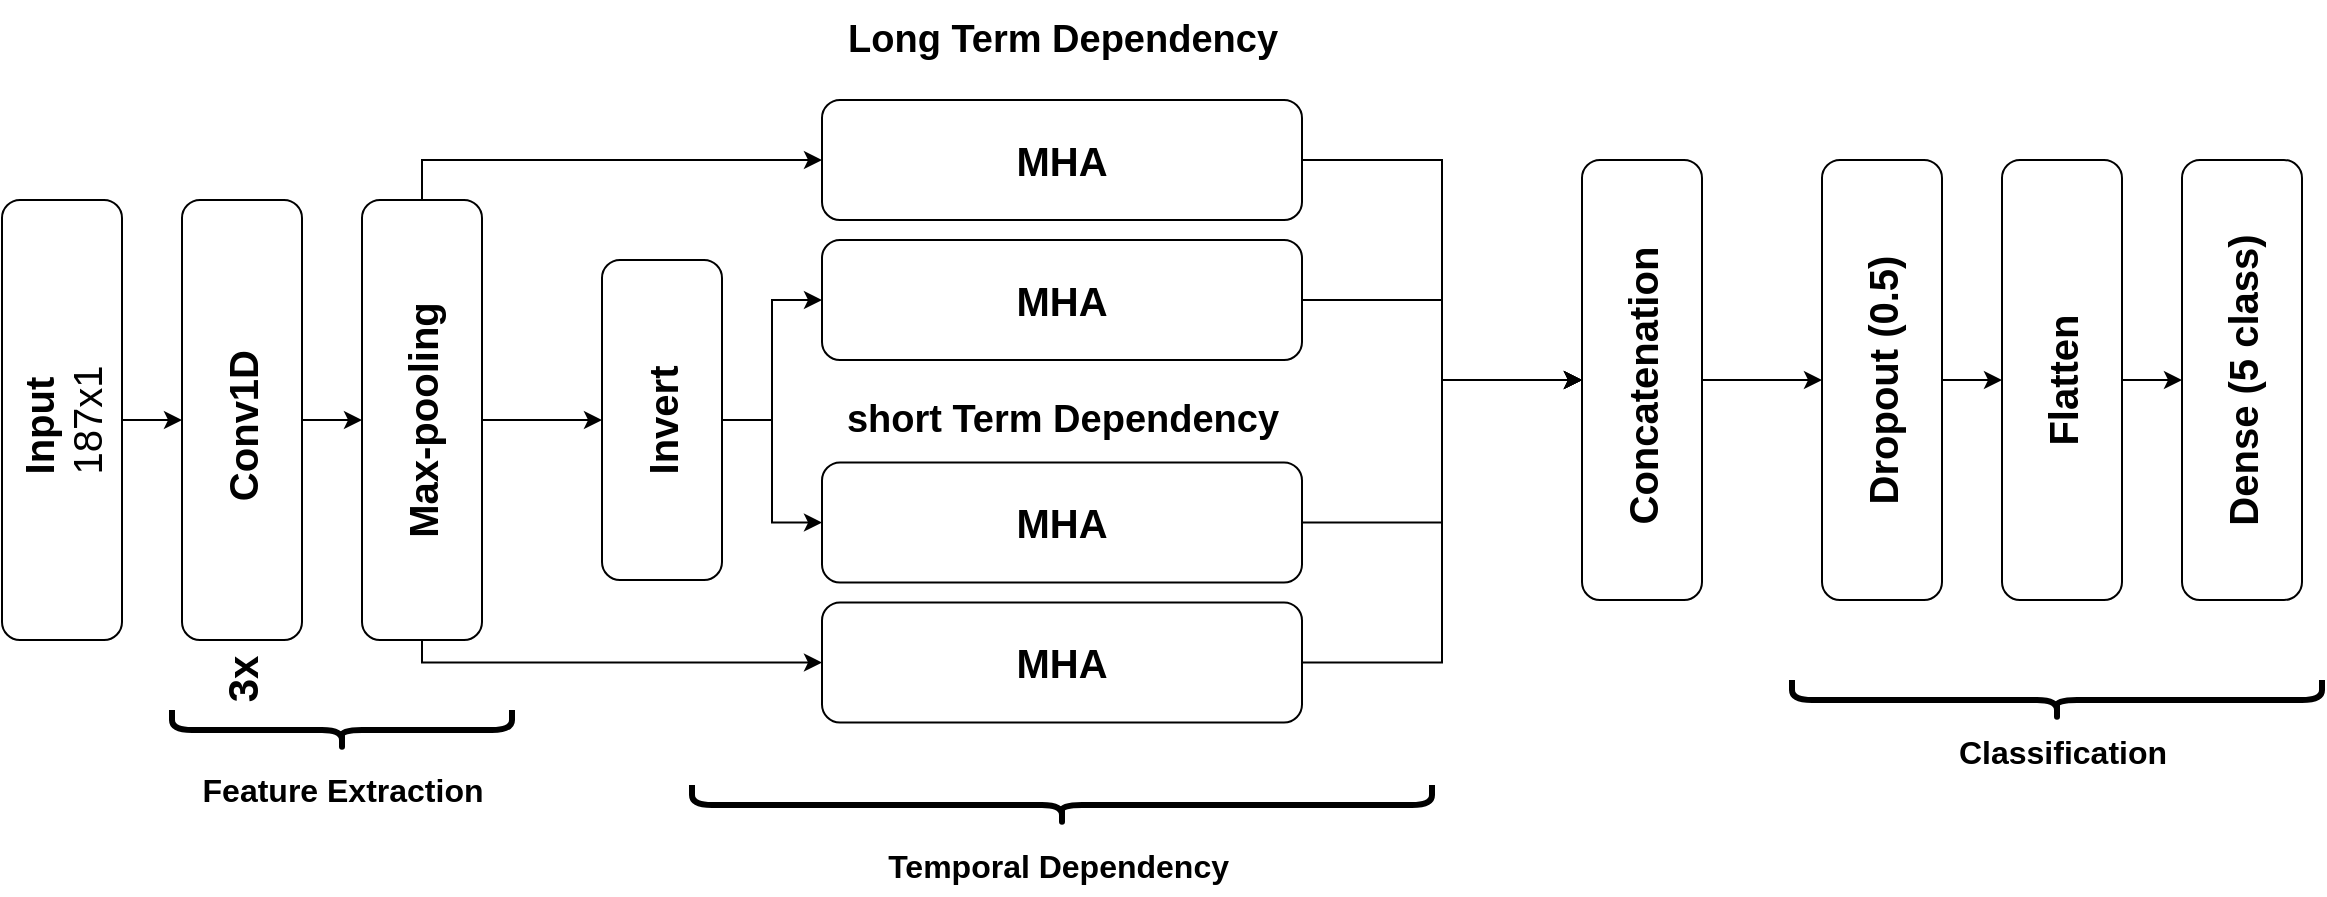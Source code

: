 <mxfile version="21.5.0" type="device">
  <diagram name="Page-1" id="jBH96hN2cqyDH_TdCHFg">
    <mxGraphModel dx="1235" dy="834" grid="1" gridSize="10" guides="1" tooltips="1" connect="1" arrows="1" fold="1" page="1" pageScale="1" pageWidth="1200" pageHeight="1600" math="0" shadow="0">
      <root>
        <mxCell id="0" />
        <mxCell id="1" parent="0" />
        <mxCell id="Unxo0jtp3hiDSAeCpCOh-197" style="edgeStyle=orthogonalEdgeStyle;rounded=0;orthogonalLoop=1;jettySize=auto;html=1;entryX=0.5;entryY=0;entryDx=0;entryDy=0;" edge="1" parent="1" source="Unxo0jtp3hiDSAeCpCOh-198" target="Unxo0jtp3hiDSAeCpCOh-200">
          <mxGeometry relative="1" as="geometry" />
        </mxCell>
        <mxCell id="Unxo0jtp3hiDSAeCpCOh-198" value="&lt;b style=&quot;font-size: 20px;&quot;&gt;Input&amp;nbsp;&lt;/b&gt;&lt;br style=&quot;font-size: 20px;&quot;&gt;187x1" style="rounded=1;whiteSpace=wrap;html=1;fontSize=20;rotation=-90;" vertex="1" parent="1">
          <mxGeometry x="100" y="260" width="220" height="60" as="geometry" />
        </mxCell>
        <mxCell id="Unxo0jtp3hiDSAeCpCOh-199" style="edgeStyle=orthogonalEdgeStyle;rounded=0;orthogonalLoop=1;jettySize=auto;html=1;" edge="1" parent="1" source="Unxo0jtp3hiDSAeCpCOh-200" target="Unxo0jtp3hiDSAeCpCOh-204">
          <mxGeometry relative="1" as="geometry" />
        </mxCell>
        <mxCell id="Unxo0jtp3hiDSAeCpCOh-200" value="&lt;b&gt;Conv1D&amp;nbsp;&lt;br&gt;&lt;/b&gt;" style="rounded=1;whiteSpace=wrap;html=1;fontSize=20;rotation=-90;" vertex="1" parent="1">
          <mxGeometry x="190" y="260" width="220" height="60" as="geometry" />
        </mxCell>
        <mxCell id="Unxo0jtp3hiDSAeCpCOh-201" value="&lt;b&gt;&lt;font style=&quot;font-size: 21px;&quot;&gt;3x&lt;/font&gt;&lt;/b&gt;" style="text;html=1;align=center;verticalAlign=middle;resizable=0;points=[];autosize=1;strokeColor=none;fillColor=none;rotation=-90;" vertex="1" parent="1">
          <mxGeometry x="275" y="400" width="50" height="40" as="geometry" />
        </mxCell>
        <mxCell id="Unxo0jtp3hiDSAeCpCOh-296" style="edgeStyle=orthogonalEdgeStyle;rounded=0;orthogonalLoop=1;jettySize=auto;html=1;entryX=0.5;entryY=0;entryDx=0;entryDy=0;" edge="1" parent="1" source="Unxo0jtp3hiDSAeCpCOh-204" target="Unxo0jtp3hiDSAeCpCOh-293">
          <mxGeometry relative="1" as="geometry" />
        </mxCell>
        <mxCell id="Unxo0jtp3hiDSAeCpCOh-301" style="edgeStyle=orthogonalEdgeStyle;rounded=0;orthogonalLoop=1;jettySize=auto;html=1;entryX=0;entryY=0.5;entryDx=0;entryDy=0;" edge="1" parent="1" source="Unxo0jtp3hiDSAeCpCOh-204" target="Unxo0jtp3hiDSAeCpCOh-291">
          <mxGeometry relative="1" as="geometry">
            <Array as="points">
              <mxPoint x="390" y="411" />
            </Array>
          </mxGeometry>
        </mxCell>
        <mxCell id="Unxo0jtp3hiDSAeCpCOh-303" style="edgeStyle=orthogonalEdgeStyle;rounded=0;orthogonalLoop=1;jettySize=auto;html=1;entryX=0;entryY=0.5;entryDx=0;entryDy=0;" edge="1" parent="1" source="Unxo0jtp3hiDSAeCpCOh-204" target="Unxo0jtp3hiDSAeCpCOh-288">
          <mxGeometry relative="1" as="geometry">
            <Array as="points">
              <mxPoint x="390" y="160" />
            </Array>
          </mxGeometry>
        </mxCell>
        <mxCell id="Unxo0jtp3hiDSAeCpCOh-204" value="&lt;b&gt;Max-pooling&lt;br&gt;&lt;/b&gt;" style="rounded=1;whiteSpace=wrap;html=1;fontSize=20;rotation=-90;" vertex="1" parent="1">
          <mxGeometry x="280" y="260" width="220" height="60" as="geometry" />
        </mxCell>
        <mxCell id="Unxo0jtp3hiDSAeCpCOh-238" style="edgeStyle=orthogonalEdgeStyle;rounded=0;orthogonalLoop=1;jettySize=auto;html=1;entryX=0.5;entryY=0;entryDx=0;entryDy=0;" edge="1" parent="1" source="Unxo0jtp3hiDSAeCpCOh-239" target="Unxo0jtp3hiDSAeCpCOh-241">
          <mxGeometry relative="1" as="geometry" />
        </mxCell>
        <mxCell id="Unxo0jtp3hiDSAeCpCOh-239" value="&lt;b&gt;Dropout (0.5)&lt;br&gt;&lt;/b&gt;" style="rounded=1;whiteSpace=wrap;html=1;fontSize=20;rotation=-90;" vertex="1" parent="1">
          <mxGeometry x="1010" y="240" width="220" height="60" as="geometry" />
        </mxCell>
        <mxCell id="Unxo0jtp3hiDSAeCpCOh-240" style="edgeStyle=orthogonalEdgeStyle;rounded=0;orthogonalLoop=1;jettySize=auto;html=1;" edge="1" parent="1" source="Unxo0jtp3hiDSAeCpCOh-241" target="Unxo0jtp3hiDSAeCpCOh-242">
          <mxGeometry relative="1" as="geometry" />
        </mxCell>
        <mxCell id="Unxo0jtp3hiDSAeCpCOh-241" value="&lt;b&gt;Flatten&lt;br&gt;&lt;/b&gt;" style="rounded=1;whiteSpace=wrap;html=1;fontSize=20;rotation=-90;" vertex="1" parent="1">
          <mxGeometry x="1100" y="240" width="220" height="60" as="geometry" />
        </mxCell>
        <mxCell id="Unxo0jtp3hiDSAeCpCOh-242" value="&lt;b&gt;Dense (5 class)&lt;br&gt;&lt;/b&gt;" style="rounded=1;whiteSpace=wrap;html=1;fontSize=20;rotation=-90;" vertex="1" parent="1">
          <mxGeometry x="1190" y="240" width="220" height="60" as="geometry" />
        </mxCell>
        <mxCell id="Unxo0jtp3hiDSAeCpCOh-243" value="" style="shape=curlyBracket;whiteSpace=wrap;html=1;rounded=1;labelPosition=left;verticalLabelPosition=middle;align=right;verticalAlign=middle;rotation=-90;size=0.5;fontStyle=0;fontSize=22;strokeWidth=3;" vertex="1" parent="1">
          <mxGeometry x="1197.5" y="297.5" width="20" height="265" as="geometry" />
        </mxCell>
        <mxCell id="Unxo0jtp3hiDSAeCpCOh-244" value="&lt;b&gt;&lt;font style=&quot;font-size: 16px;&quot;&gt;Classification&lt;/font&gt;&lt;/b&gt;" style="text;html=1;align=center;verticalAlign=middle;resizable=0;points=[];autosize=1;strokeColor=none;fillColor=none;" vertex="1" parent="1">
          <mxGeometry x="1145" y="441.25" width="130" height="30" as="geometry" />
        </mxCell>
        <mxCell id="Unxo0jtp3hiDSAeCpCOh-245" value="" style="shape=curlyBracket;whiteSpace=wrap;html=1;rounded=1;labelPosition=left;verticalLabelPosition=middle;align=right;verticalAlign=middle;rotation=-90;size=0.5;fontStyle=0;fontSize=22;strokeWidth=3;" vertex="1" parent="1">
          <mxGeometry x="700" y="297.5" width="20" height="370" as="geometry" />
        </mxCell>
        <mxCell id="Unxo0jtp3hiDSAeCpCOh-246" value="&lt;b&gt;&lt;font style=&quot;font-size: 16px;&quot;&gt;Temporal Dependency&amp;nbsp;&lt;/font&gt;&lt;/b&gt;" style="text;html=1;align=center;verticalAlign=middle;resizable=0;points=[];autosize=1;strokeColor=none;fillColor=none;" vertex="1" parent="1">
          <mxGeometry x="610" y="497.5" width="200" height="30" as="geometry" />
        </mxCell>
        <mxCell id="Unxo0jtp3hiDSAeCpCOh-247" value="" style="shape=curlyBracket;whiteSpace=wrap;html=1;rounded=1;labelPosition=left;verticalLabelPosition=middle;align=right;verticalAlign=middle;rotation=-90;size=0.5;fontStyle=0;fontSize=22;strokeWidth=3;" vertex="1" parent="1">
          <mxGeometry x="340" y="360" width="20" height="170" as="geometry" />
        </mxCell>
        <mxCell id="Unxo0jtp3hiDSAeCpCOh-248" value="&lt;b&gt;&lt;font style=&quot;font-size: 16px;&quot;&gt;Feature Extraction&lt;/font&gt;&lt;/b&gt;" style="text;html=1;align=center;verticalAlign=middle;resizable=0;points=[];autosize=1;strokeColor=none;fillColor=none;" vertex="1" parent="1">
          <mxGeometry x="270" y="460" width="160" height="30" as="geometry" />
        </mxCell>
        <mxCell id="Unxo0jtp3hiDSAeCpCOh-283" value="&lt;b&gt;&lt;font style=&quot;font-size: 19px;&quot;&gt;Long Term Dependency&lt;/font&gt;&lt;/b&gt;" style="text;html=1;align=center;verticalAlign=middle;resizable=0;points=[];autosize=1;strokeColor=none;fillColor=none;" vertex="1" parent="1">
          <mxGeometry x="590" y="80" width="240" height="40" as="geometry" />
        </mxCell>
        <mxCell id="Unxo0jtp3hiDSAeCpCOh-284" style="edgeStyle=orthogonalEdgeStyle;rounded=0;orthogonalLoop=1;jettySize=auto;html=1;" edge="1" parent="1" source="Unxo0jtp3hiDSAeCpCOh-285" target="Unxo0jtp3hiDSAeCpCOh-239">
          <mxGeometry relative="1" as="geometry" />
        </mxCell>
        <mxCell id="Unxo0jtp3hiDSAeCpCOh-285" value="&lt;b&gt;Concatenation&amp;nbsp;&lt;br&gt;&lt;/b&gt;" style="rounded=1;whiteSpace=wrap;html=1;fontSize=20;rotation=-90;" vertex="1" parent="1">
          <mxGeometry x="890" y="240" width="220" height="60" as="geometry" />
        </mxCell>
        <mxCell id="Unxo0jtp3hiDSAeCpCOh-308" style="edgeStyle=orthogonalEdgeStyle;rounded=0;orthogonalLoop=1;jettySize=auto;html=1;" edge="1" parent="1" source="Unxo0jtp3hiDSAeCpCOh-288" target="Unxo0jtp3hiDSAeCpCOh-285">
          <mxGeometry relative="1" as="geometry" />
        </mxCell>
        <mxCell id="Unxo0jtp3hiDSAeCpCOh-288" value="&lt;font style=&quot;font-size: 20px;&quot;&gt;&lt;b&gt;MHA&lt;/b&gt;&lt;/font&gt;" style="rounded=1;whiteSpace=wrap;html=1;" vertex="1" parent="1">
          <mxGeometry x="590" y="130" width="240" height="60" as="geometry" />
        </mxCell>
        <mxCell id="Unxo0jtp3hiDSAeCpCOh-307" style="edgeStyle=orthogonalEdgeStyle;rounded=0;orthogonalLoop=1;jettySize=auto;html=1;entryX=0.5;entryY=0;entryDx=0;entryDy=0;" edge="1" parent="1" source="Unxo0jtp3hiDSAeCpCOh-289" target="Unxo0jtp3hiDSAeCpCOh-285">
          <mxGeometry relative="1" as="geometry" />
        </mxCell>
        <mxCell id="Unxo0jtp3hiDSAeCpCOh-289" value="&lt;font style=&quot;font-size: 20px;&quot;&gt;&lt;b&gt;MHA&lt;/b&gt;&lt;/font&gt;" style="rounded=1;whiteSpace=wrap;html=1;" vertex="1" parent="1">
          <mxGeometry x="590" y="200" width="240" height="60" as="geometry" />
        </mxCell>
        <mxCell id="Unxo0jtp3hiDSAeCpCOh-306" style="edgeStyle=orthogonalEdgeStyle;rounded=0;orthogonalLoop=1;jettySize=auto;html=1;entryX=0.5;entryY=0;entryDx=0;entryDy=0;" edge="1" parent="1" source="Unxo0jtp3hiDSAeCpCOh-290" target="Unxo0jtp3hiDSAeCpCOh-285">
          <mxGeometry relative="1" as="geometry">
            <mxPoint x="900" y="270" as="targetPoint" />
          </mxGeometry>
        </mxCell>
        <mxCell id="Unxo0jtp3hiDSAeCpCOh-290" value="&lt;font style=&quot;font-size: 20px;&quot;&gt;&lt;b&gt;MHA&lt;/b&gt;&lt;/font&gt;" style="rounded=1;whiteSpace=wrap;html=1;" vertex="1" parent="1">
          <mxGeometry x="590" y="311.25" width="240" height="60" as="geometry" />
        </mxCell>
        <mxCell id="Unxo0jtp3hiDSAeCpCOh-304" style="edgeStyle=orthogonalEdgeStyle;rounded=0;orthogonalLoop=1;jettySize=auto;html=1;entryX=0.5;entryY=0;entryDx=0;entryDy=0;" edge="1" parent="1" source="Unxo0jtp3hiDSAeCpCOh-291" target="Unxo0jtp3hiDSAeCpCOh-285">
          <mxGeometry relative="1" as="geometry" />
        </mxCell>
        <mxCell id="Unxo0jtp3hiDSAeCpCOh-291" value="&lt;font style=&quot;font-size: 20px;&quot;&gt;&lt;b&gt;MHA&lt;/b&gt;&lt;/font&gt;" style="rounded=1;whiteSpace=wrap;html=1;" vertex="1" parent="1">
          <mxGeometry x="590" y="381.25" width="240" height="60" as="geometry" />
        </mxCell>
        <mxCell id="Unxo0jtp3hiDSAeCpCOh-292" value="&lt;b&gt;&lt;font style=&quot;font-size: 19px;&quot;&gt;short Term Dependency&lt;/font&gt;&lt;/b&gt;" style="text;html=1;align=center;verticalAlign=middle;resizable=0;points=[];autosize=1;strokeColor=none;fillColor=none;" vertex="1" parent="1">
          <mxGeometry x="590" y="270" width="240" height="40" as="geometry" />
        </mxCell>
        <mxCell id="Unxo0jtp3hiDSAeCpCOh-297" style="edgeStyle=orthogonalEdgeStyle;rounded=0;orthogonalLoop=1;jettySize=auto;html=1;entryX=0;entryY=0.5;entryDx=0;entryDy=0;" edge="1" parent="1" source="Unxo0jtp3hiDSAeCpCOh-293" target="Unxo0jtp3hiDSAeCpCOh-289">
          <mxGeometry relative="1" as="geometry" />
        </mxCell>
        <mxCell id="Unxo0jtp3hiDSAeCpCOh-298" style="edgeStyle=orthogonalEdgeStyle;rounded=0;orthogonalLoop=1;jettySize=auto;html=1;" edge="1" parent="1" source="Unxo0jtp3hiDSAeCpCOh-293" target="Unxo0jtp3hiDSAeCpCOh-290">
          <mxGeometry relative="1" as="geometry" />
        </mxCell>
        <mxCell id="Unxo0jtp3hiDSAeCpCOh-293" value="&lt;b&gt;Invert&lt;/b&gt;" style="rounded=1;whiteSpace=wrap;html=1;fontSize=20;rotation=-90;" vertex="1" parent="1">
          <mxGeometry x="430" y="260" width="160" height="60" as="geometry" />
        </mxCell>
      </root>
    </mxGraphModel>
  </diagram>
</mxfile>
